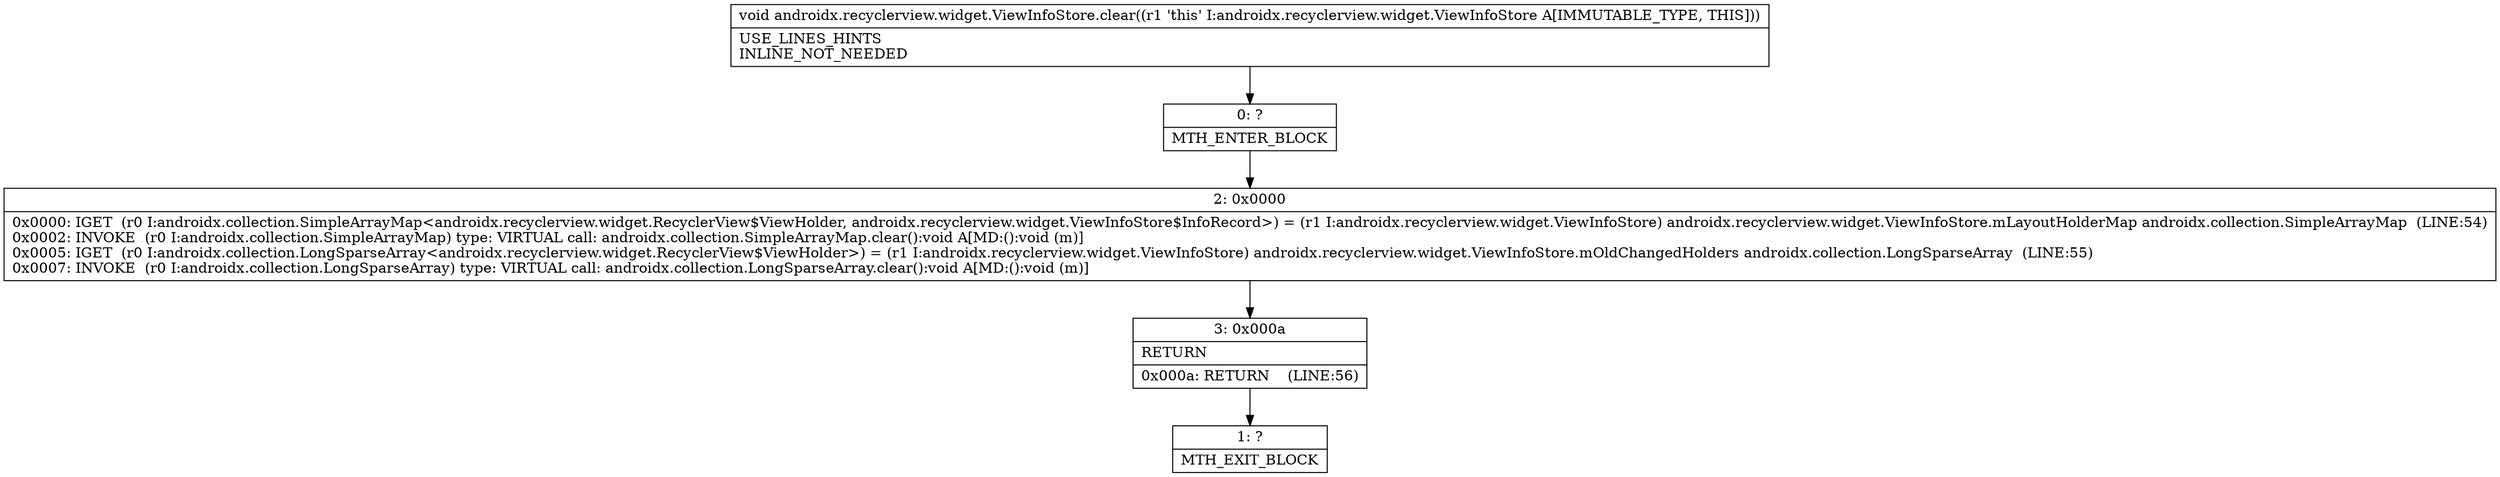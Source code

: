 digraph "CFG forandroidx.recyclerview.widget.ViewInfoStore.clear()V" {
Node_0 [shape=record,label="{0\:\ ?|MTH_ENTER_BLOCK\l}"];
Node_2 [shape=record,label="{2\:\ 0x0000|0x0000: IGET  (r0 I:androidx.collection.SimpleArrayMap\<androidx.recyclerview.widget.RecyclerView$ViewHolder, androidx.recyclerview.widget.ViewInfoStore$InfoRecord\>) = (r1 I:androidx.recyclerview.widget.ViewInfoStore) androidx.recyclerview.widget.ViewInfoStore.mLayoutHolderMap androidx.collection.SimpleArrayMap  (LINE:54)\l0x0002: INVOKE  (r0 I:androidx.collection.SimpleArrayMap) type: VIRTUAL call: androidx.collection.SimpleArrayMap.clear():void A[MD:():void (m)]\l0x0005: IGET  (r0 I:androidx.collection.LongSparseArray\<androidx.recyclerview.widget.RecyclerView$ViewHolder\>) = (r1 I:androidx.recyclerview.widget.ViewInfoStore) androidx.recyclerview.widget.ViewInfoStore.mOldChangedHolders androidx.collection.LongSparseArray  (LINE:55)\l0x0007: INVOKE  (r0 I:androidx.collection.LongSparseArray) type: VIRTUAL call: androidx.collection.LongSparseArray.clear():void A[MD:():void (m)]\l}"];
Node_3 [shape=record,label="{3\:\ 0x000a|RETURN\l|0x000a: RETURN    (LINE:56)\l}"];
Node_1 [shape=record,label="{1\:\ ?|MTH_EXIT_BLOCK\l}"];
MethodNode[shape=record,label="{void androidx.recyclerview.widget.ViewInfoStore.clear((r1 'this' I:androidx.recyclerview.widget.ViewInfoStore A[IMMUTABLE_TYPE, THIS]))  | USE_LINES_HINTS\lINLINE_NOT_NEEDED\l}"];
MethodNode -> Node_0;Node_0 -> Node_2;
Node_2 -> Node_3;
Node_3 -> Node_1;
}

